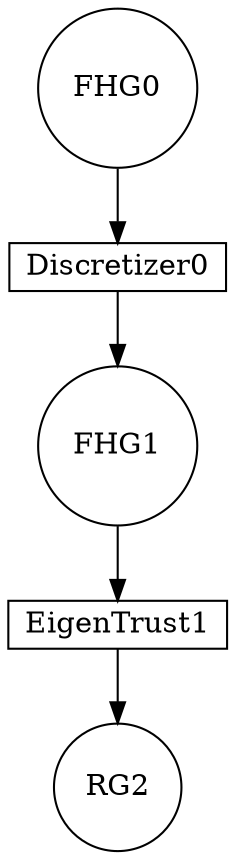 digraph G {FHG0[shape=circle,label=FHG0];Discretizer0[shape=rect,height=0.01,width=1, label=Discretizer0];FHG0 -> Discretizer0[label=""];FHG1[shape=circle,label=FHG1];Discretizer0[shape=box];Discretizer0 -> FHG1[label=""];FHG1[shape=circle,label=FHG1];EigenTrust1[shape=rect,height=0.01,width=1, label=EigenTrust1];FHG1 -> EigenTrust1[label=""];RG2[shape=circle,label=RG2];EigenTrust1[shape=box];EigenTrust1 -> RG2[label=""];}